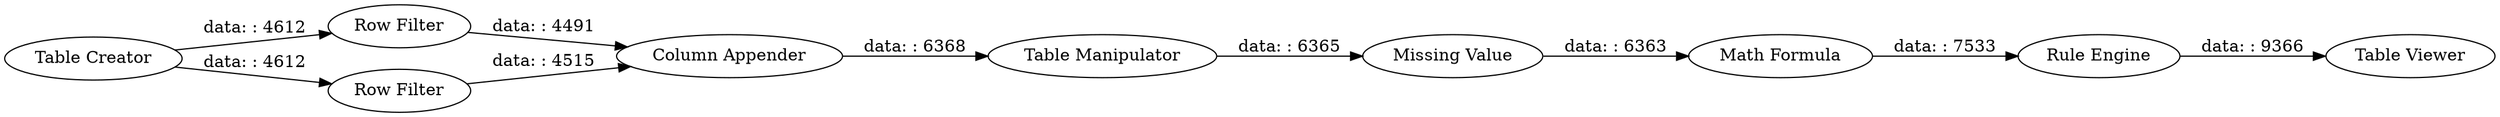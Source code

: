 digraph {
	"7029554190052554549_8" [label="Table Viewer"]
	"7029554190052554549_5" [label="Missing Value"]
	"7029554190052554549_9" [label="Table Manipulator"]
	"7029554190052554549_1" [label="Table Creator"]
	"7029554190052554549_7" [label="Rule Engine"]
	"7029554190052554549_3" [label="Row Filter"]
	"7029554190052554549_6" [label="Math Formula"]
	"7029554190052554549_2" [label="Row Filter"]
	"7029554190052554549_4" [label="Column Appender"]
	"7029554190052554549_9" -> "7029554190052554549_5" [label="data: : 6365"]
	"7029554190052554549_1" -> "7029554190052554549_3" [label="data: : 4612"]
	"7029554190052554549_4" -> "7029554190052554549_9" [label="data: : 6368"]
	"7029554190052554549_7" -> "7029554190052554549_8" [label="data: : 9366"]
	"7029554190052554549_1" -> "7029554190052554549_2" [label="data: : 4612"]
	"7029554190052554549_3" -> "7029554190052554549_4" [label="data: : 4491"]
	"7029554190052554549_5" -> "7029554190052554549_6" [label="data: : 6363"]
	"7029554190052554549_2" -> "7029554190052554549_4" [label="data: : 4515"]
	"7029554190052554549_6" -> "7029554190052554549_7" [label="data: : 7533"]
	rankdir=LR
}
